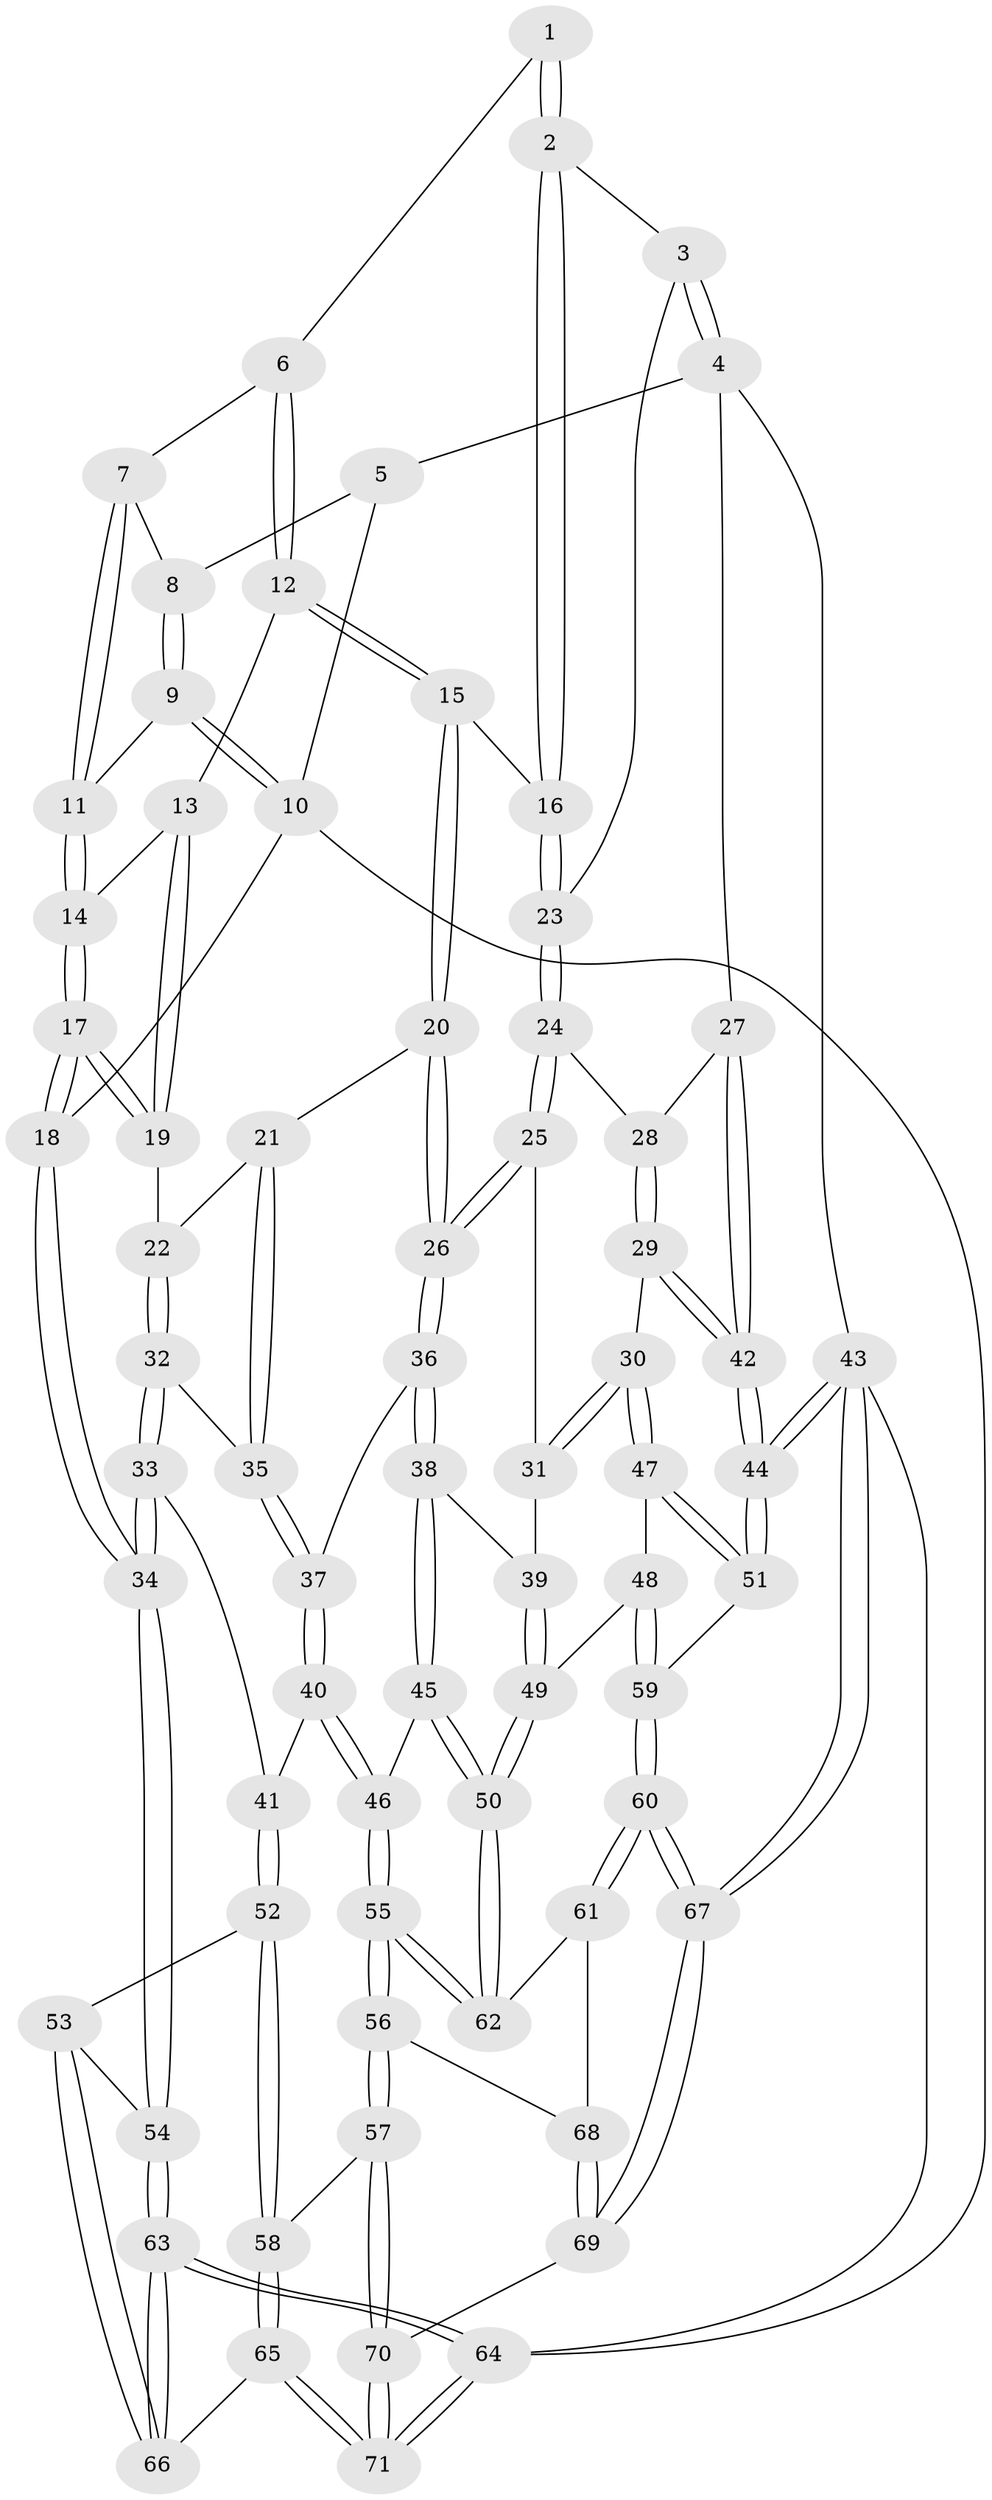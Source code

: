 // coarse degree distribution, {4: 0.40476190476190477, 5: 0.38095238095238093, 3: 0.09523809523809523, 8: 0.023809523809523808, 7: 0.047619047619047616, 6: 0.047619047619047616}
// Generated by graph-tools (version 1.1) at 2025/05/03/04/25 22:05:26]
// undirected, 71 vertices, 174 edges
graph export_dot {
graph [start="1"]
  node [color=gray90,style=filled];
  1 [pos="+0.3397618516373816+0"];
  2 [pos="+0.8256189193105947+0"];
  3 [pos="+0.9936930797873063+0"];
  4 [pos="+1+0"];
  5 [pos="+0.13478638393840864+0"];
  6 [pos="+0.34399852843213696+0.12471511945420746"];
  7 [pos="+0.20193131714366552+0.04711860200481004"];
  8 [pos="+0.1492673595735698+0"];
  9 [pos="+0.061983268216474596+0.14997499841358333"];
  10 [pos="+0+0.1699674282493697"];
  11 [pos="+0.11697600264233604+0.16973371451433883"];
  12 [pos="+0.3548063723536599+0.1508674767702829"];
  13 [pos="+0.2386961717399785+0.21303453385112708"];
  14 [pos="+0.1212917415980628+0.17345075285688105"];
  15 [pos="+0.5175349507247011+0.2206220241109317"];
  16 [pos="+0.5820231560860093+0.17392027008621022"];
  17 [pos="+0.09076125068215002+0.43740813369923875"];
  18 [pos="+0+0.5456927938546497"];
  19 [pos="+0.21476600115528316+0.40494069529595683"];
  20 [pos="+0.49005126751076195+0.3657835460025149"];
  21 [pos="+0.3709411311984836+0.4004354177852473"];
  22 [pos="+0.23331012486037303+0.4114432336557506"];
  23 [pos="+0.7934378490562366+0.3917887993975701"];
  24 [pos="+0.7991785990945982+0.4123698995823574"];
  25 [pos="+0.7606857794760877+0.4482746607628174"];
  26 [pos="+0.5070783226093118+0.40042552834560646"];
  27 [pos="+1+0.2647942172418284"];
  28 [pos="+0.8534017404646208+0.42243586531436955"];
  29 [pos="+0.9242643011468875+0.574764346681982"];
  30 [pos="+0.8502617414409648+0.6465317213951576"];
  31 [pos="+0.7535644532328932+0.48317474135927513"];
  32 [pos="+0.2661143374753112+0.5084495485798549"];
  33 [pos="+0.2538831634419674+0.6184980448187474"];
  34 [pos="+0+0.5461487230621905"];
  35 [pos="+0.343537511504741+0.5505807275530228"];
  36 [pos="+0.5147035458686605+0.4839087908175754"];
  37 [pos="+0.35099691628048274+0.565622145778522"];
  38 [pos="+0.5471978464837041+0.5897972326948727"];
  39 [pos="+0.656782224460706+0.5952489450034293"];
  40 [pos="+0.33478843688227283+0.6555578031079178"];
  41 [pos="+0.306595155525245+0.6669389596437506"];
  42 [pos="+1+0.5517079837217939"];
  43 [pos="+1+1"];
  44 [pos="+1+0.8300950012735187"];
  45 [pos="+0.524207625087307+0.6371483647755048"];
  46 [pos="+0.4978290740910412+0.6748653674597981"];
  47 [pos="+0.8425908381350032+0.6648544499698549"];
  48 [pos="+0.8092561408448448+0.684752080008347"];
  49 [pos="+0.7602890341014524+0.6877268537757114"];
  50 [pos="+0.7012464975029008+0.7565022774558827"];
  51 [pos="+0.9906508491402347+0.77502977114298"];
  52 [pos="+0.26428524391221897+0.7657887859116745"];
  53 [pos="+0.005421244656608224+0.6826751904329392"];
  54 [pos="+0+0.5915853509873571"];
  55 [pos="+0.5077384573365623+0.8111198023114264"];
  56 [pos="+0.503092621667097+0.8205065063181"];
  57 [pos="+0.4578099062321111+0.8690172718593427"];
  58 [pos="+0.27213825508693934+0.7991059900138737"];
  59 [pos="+0.8333492513448205+0.859721866334315"];
  60 [pos="+0.8127519618602709+0.9071104586345825"];
  61 [pos="+0.7181851246884231+0.8654103312882779"];
  62 [pos="+0.6808890991792237+0.8008173727498562"];
  63 [pos="+0+1"];
  64 [pos="+0+1"];
  65 [pos="+0.1907123772950724+0.929364088906744"];
  66 [pos="+0.12145599847991648+0.8657186716569174"];
  67 [pos="+0.9967305082449776+1"];
  68 [pos="+0.6430213950581422+0.9361099948167554"];
  69 [pos="+0.6195078841779529+1"];
  70 [pos="+0.41936470240578533+1"];
  71 [pos="+0.1861453102187295+1"];
  1 -- 2;
  1 -- 2;
  1 -- 6;
  2 -- 3;
  2 -- 16;
  2 -- 16;
  3 -- 4;
  3 -- 4;
  3 -- 23;
  4 -- 5;
  4 -- 27;
  4 -- 43;
  5 -- 8;
  5 -- 10;
  6 -- 7;
  6 -- 12;
  6 -- 12;
  7 -- 8;
  7 -- 11;
  7 -- 11;
  8 -- 9;
  8 -- 9;
  9 -- 10;
  9 -- 10;
  9 -- 11;
  10 -- 18;
  10 -- 64;
  11 -- 14;
  11 -- 14;
  12 -- 13;
  12 -- 15;
  12 -- 15;
  13 -- 14;
  13 -- 19;
  13 -- 19;
  14 -- 17;
  14 -- 17;
  15 -- 16;
  15 -- 20;
  15 -- 20;
  16 -- 23;
  16 -- 23;
  17 -- 18;
  17 -- 18;
  17 -- 19;
  17 -- 19;
  18 -- 34;
  18 -- 34;
  19 -- 22;
  20 -- 21;
  20 -- 26;
  20 -- 26;
  21 -- 22;
  21 -- 35;
  21 -- 35;
  22 -- 32;
  22 -- 32;
  23 -- 24;
  23 -- 24;
  24 -- 25;
  24 -- 25;
  24 -- 28;
  25 -- 26;
  25 -- 26;
  25 -- 31;
  26 -- 36;
  26 -- 36;
  27 -- 28;
  27 -- 42;
  27 -- 42;
  28 -- 29;
  28 -- 29;
  29 -- 30;
  29 -- 42;
  29 -- 42;
  30 -- 31;
  30 -- 31;
  30 -- 47;
  30 -- 47;
  31 -- 39;
  32 -- 33;
  32 -- 33;
  32 -- 35;
  33 -- 34;
  33 -- 34;
  33 -- 41;
  34 -- 54;
  34 -- 54;
  35 -- 37;
  35 -- 37;
  36 -- 37;
  36 -- 38;
  36 -- 38;
  37 -- 40;
  37 -- 40;
  38 -- 39;
  38 -- 45;
  38 -- 45;
  39 -- 49;
  39 -- 49;
  40 -- 41;
  40 -- 46;
  40 -- 46;
  41 -- 52;
  41 -- 52;
  42 -- 44;
  42 -- 44;
  43 -- 44;
  43 -- 44;
  43 -- 67;
  43 -- 67;
  43 -- 64;
  44 -- 51;
  44 -- 51;
  45 -- 46;
  45 -- 50;
  45 -- 50;
  46 -- 55;
  46 -- 55;
  47 -- 48;
  47 -- 51;
  47 -- 51;
  48 -- 49;
  48 -- 59;
  48 -- 59;
  49 -- 50;
  49 -- 50;
  50 -- 62;
  50 -- 62;
  51 -- 59;
  52 -- 53;
  52 -- 58;
  52 -- 58;
  53 -- 54;
  53 -- 66;
  53 -- 66;
  54 -- 63;
  54 -- 63;
  55 -- 56;
  55 -- 56;
  55 -- 62;
  55 -- 62;
  56 -- 57;
  56 -- 57;
  56 -- 68;
  57 -- 58;
  57 -- 70;
  57 -- 70;
  58 -- 65;
  58 -- 65;
  59 -- 60;
  59 -- 60;
  60 -- 61;
  60 -- 61;
  60 -- 67;
  60 -- 67;
  61 -- 62;
  61 -- 68;
  63 -- 64;
  63 -- 64;
  63 -- 66;
  63 -- 66;
  64 -- 71;
  64 -- 71;
  65 -- 66;
  65 -- 71;
  65 -- 71;
  67 -- 69;
  67 -- 69;
  68 -- 69;
  68 -- 69;
  69 -- 70;
  70 -- 71;
  70 -- 71;
}
